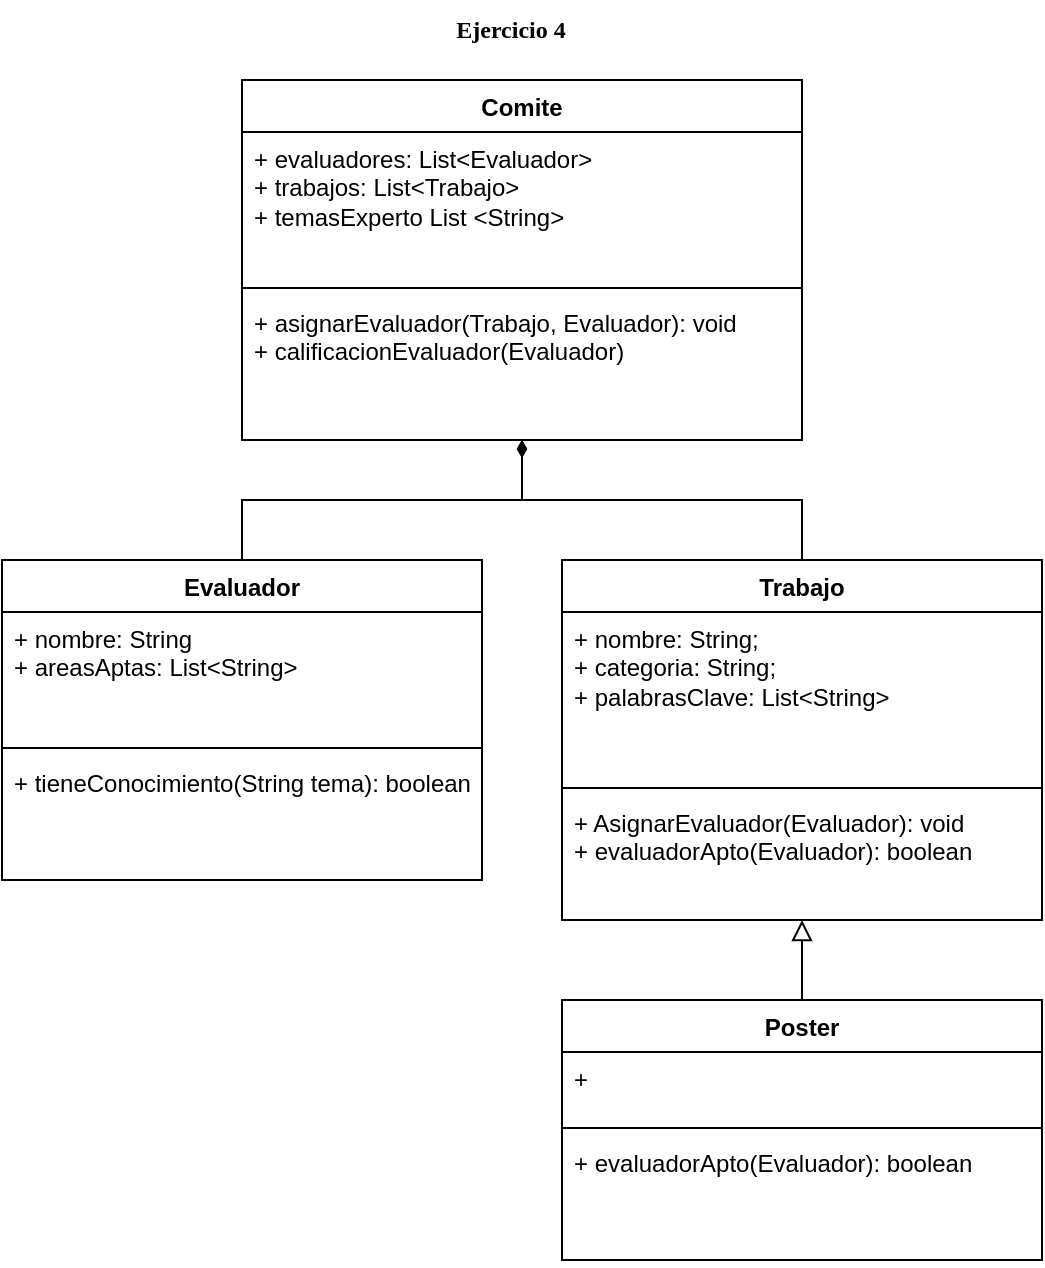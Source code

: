 <mxfile>
    <diagram name="Page-1" id="QhC8ZWOaIxoGck_rYOMK">
        <mxGraphModel dx="542" dy="464" grid="1" gridSize="10" guides="1" tooltips="1" connect="1" arrows="1" fold="1" page="1" pageScale="1" pageWidth="827" pageHeight="1169" background="#ffffff" math="0" shadow="0">
            <root>
                <mxCell id="0"/>
                <mxCell id="1" parent="0"/>
                <mxCell id="HCcWj127M-UJ6GwLGKlq-1" value="Evaluador" style="swimlane;fontStyle=1;align=center;verticalAlign=top;childLayout=stackLayout;horizontal=1;startSize=26;horizontalStack=0;resizeParent=1;resizeParentMax=0;resizeLast=0;collapsible=1;marginBottom=0;whiteSpace=wrap;html=1;" parent="1" vertex="1">
                    <mxGeometry x="120" y="280" width="240" height="160" as="geometry"/>
                </mxCell>
                <mxCell id="HCcWj127M-UJ6GwLGKlq-2" value="+ nombre: String&lt;div&gt;&lt;div&gt;&lt;div&gt;+ areasAptas: List&amp;lt;String&amp;gt;&lt;/div&gt;&lt;div&gt;&lt;br&gt;&lt;/div&gt;&lt;/div&gt;&lt;/div&gt;" style="text;strokeColor=none;fillColor=none;align=left;verticalAlign=top;spacingLeft=4;spacingRight=4;overflow=hidden;rotatable=0;points=[[0,0.5],[1,0.5]];portConstraint=eastwest;whiteSpace=wrap;html=1;" parent="HCcWj127M-UJ6GwLGKlq-1" vertex="1">
                    <mxGeometry y="26" width="240" height="64" as="geometry"/>
                </mxCell>
                <mxCell id="HCcWj127M-UJ6GwLGKlq-3" value="" style="line;strokeWidth=1;fillColor=none;align=left;verticalAlign=middle;spacingTop=-1;spacingLeft=3;spacingRight=3;rotatable=0;labelPosition=right;points=[];portConstraint=eastwest;strokeColor=inherit;" parent="HCcWj127M-UJ6GwLGKlq-1" vertex="1">
                    <mxGeometry y="90" width="240" height="8" as="geometry"/>
                </mxCell>
                <mxCell id="HCcWj127M-UJ6GwLGKlq-4" value="+ tieneConocimiento(String tema): boolean&lt;div&gt;&lt;br&gt;&lt;/div&gt;" style="text;strokeColor=none;fillColor=none;align=left;verticalAlign=top;spacingLeft=4;spacingRight=4;overflow=visible;rotatable=0;points=[[0,0.5],[1,0.5]];portConstraint=eastwest;whiteSpace=wrap;html=1;" parent="HCcWj127M-UJ6GwLGKlq-1" vertex="1">
                    <mxGeometry y="98" width="240" height="62" as="geometry"/>
                </mxCell>
                <mxCell id="HCcWj127M-UJ6GwLGKlq-5" value="Trabajo" style="swimlane;fontStyle=1;align=center;verticalAlign=top;childLayout=stackLayout;horizontal=1;startSize=26;horizontalStack=0;resizeParent=1;resizeParentMax=0;resizeLast=0;collapsible=1;marginBottom=0;whiteSpace=wrap;html=1;" parent="1" vertex="1">
                    <mxGeometry x="400" y="280" width="240" height="180" as="geometry"/>
                </mxCell>
                <mxCell id="HCcWj127M-UJ6GwLGKlq-6" value="+ nombre: String;&lt;div&gt;+ categoria: String;&lt;br&gt;&lt;div&gt;+ palabrasClave: List&amp;lt;String&amp;gt;&lt;/div&gt;&lt;/div&gt;" style="text;strokeColor=none;fillColor=none;align=left;verticalAlign=top;spacingLeft=4;spacingRight=4;overflow=hidden;rotatable=0;points=[[0,0.5],[1,0.5]];portConstraint=eastwest;whiteSpace=wrap;html=1;" parent="HCcWj127M-UJ6GwLGKlq-5" vertex="1">
                    <mxGeometry y="26" width="240" height="84" as="geometry"/>
                </mxCell>
                <mxCell id="HCcWj127M-UJ6GwLGKlq-7" value="" style="line;strokeWidth=1;fillColor=none;align=left;verticalAlign=middle;spacingTop=-1;spacingLeft=3;spacingRight=3;rotatable=0;labelPosition=right;points=[];portConstraint=eastwest;strokeColor=inherit;" parent="HCcWj127M-UJ6GwLGKlq-5" vertex="1">
                    <mxGeometry y="110" width="240" height="8" as="geometry"/>
                </mxCell>
                <mxCell id="HCcWj127M-UJ6GwLGKlq-8" value="&lt;div&gt;&lt;span style=&quot;background-color: initial;&quot;&gt;+ AsignarEvaluador(Evaluador): void&lt;/span&gt;&lt;/div&gt;&lt;div&gt;&lt;span style=&quot;background-color: initial;&quot;&gt;+ evaluadorApto(Evaluador): boolean&lt;/span&gt;&lt;/div&gt;" style="text;strokeColor=none;fillColor=none;align=left;verticalAlign=top;spacingLeft=4;spacingRight=4;overflow=hidden;rotatable=0;points=[[0,0.5],[1,0.5]];portConstraint=eastwest;whiteSpace=wrap;html=1;" parent="HCcWj127M-UJ6GwLGKlq-5" vertex="1">
                    <mxGeometry y="118" width="240" height="62" as="geometry"/>
                </mxCell>
                <mxCell id="9UrXFwLPOhh5BTaENJsO-6" style="edgeStyle=orthogonalEdgeStyle;rounded=0;orthogonalLoop=1;jettySize=auto;html=1;exitX=0.5;exitY=1;exitDx=0;exitDy=0;startArrow=diamondThin;startFill=1;endArrow=none;endFill=0;" parent="1" source="HCcWj127M-UJ6GwLGKlq-9" target="HCcWj127M-UJ6GwLGKlq-1" edge="1">
                    <mxGeometry relative="1" as="geometry"/>
                </mxCell>
                <mxCell id="9UrXFwLPOhh5BTaENJsO-7" style="edgeStyle=orthogonalEdgeStyle;rounded=0;orthogonalLoop=1;jettySize=auto;html=1;exitX=0.5;exitY=1;exitDx=0;exitDy=0;startArrow=diamondThin;startFill=1;endArrow=none;endFill=0;" parent="1" source="HCcWj127M-UJ6GwLGKlq-9" target="HCcWj127M-UJ6GwLGKlq-5" edge="1">
                    <mxGeometry relative="1" as="geometry"/>
                </mxCell>
                <mxCell id="HCcWj127M-UJ6GwLGKlq-9" value="Comite" style="swimlane;fontStyle=1;align=center;verticalAlign=top;childLayout=stackLayout;horizontal=1;startSize=26;horizontalStack=0;resizeParent=1;resizeParentMax=0;resizeLast=0;collapsible=1;marginBottom=0;whiteSpace=wrap;html=1;" parent="1" vertex="1">
                    <mxGeometry x="240" y="40" width="280" height="180" as="geometry"/>
                </mxCell>
                <mxCell id="HCcWj127M-UJ6GwLGKlq-10" value="+ evaluadores: List&amp;lt;Evaluador&amp;gt;&lt;div&gt;+ trabajos: List&amp;lt;Trabajo&amp;gt;&lt;/div&gt;&lt;div&gt;+ temasExperto List &amp;lt;String&amp;gt;&lt;/div&gt;" style="text;strokeColor=none;fillColor=none;align=left;verticalAlign=top;spacingLeft=4;spacingRight=4;overflow=hidden;rotatable=0;points=[[0,0.5],[1,0.5]];portConstraint=eastwest;whiteSpace=wrap;html=1;" parent="HCcWj127M-UJ6GwLGKlq-9" vertex="1">
                    <mxGeometry y="26" width="280" height="74" as="geometry"/>
                </mxCell>
                <mxCell id="HCcWj127M-UJ6GwLGKlq-11" value="" style="line;strokeWidth=1;fillColor=none;align=left;verticalAlign=middle;spacingTop=-1;spacingLeft=3;spacingRight=3;rotatable=0;labelPosition=right;points=[];portConstraint=eastwest;strokeColor=inherit;" parent="HCcWj127M-UJ6GwLGKlq-9" vertex="1">
                    <mxGeometry y="100" width="280" height="8" as="geometry"/>
                </mxCell>
                <mxCell id="HCcWj127M-UJ6GwLGKlq-12" value="&lt;div&gt;+ asignarEvaluador(Trabajo, Evaluador): void&lt;/div&gt;&lt;div&gt;+ calificacionEvaluador(Evaluador)&lt;/div&gt;&lt;div&gt;&lt;br&gt;&lt;/div&gt;" style="text;strokeColor=none;fillColor=none;align=left;verticalAlign=top;spacingLeft=4;spacingRight=4;overflow=hidden;rotatable=0;points=[[0,0.5],[1,0.5]];portConstraint=eastwest;whiteSpace=wrap;html=1;" parent="HCcWj127M-UJ6GwLGKlq-9" vertex="1">
                    <mxGeometry y="108" width="280" height="72" as="geometry"/>
                </mxCell>
                <mxCell id="9UrXFwLPOhh5BTaENJsO-5" style="edgeStyle=orthogonalEdgeStyle;rounded=0;orthogonalLoop=1;jettySize=auto;html=1;entryX=0.5;entryY=1;entryDx=0;entryDy=0;endArrow=block;endFill=0;endSize=8;" parent="1" source="9UrXFwLPOhh5BTaENJsO-1" target="HCcWj127M-UJ6GwLGKlq-5" edge="1">
                    <mxGeometry relative="1" as="geometry"/>
                </mxCell>
                <mxCell id="9UrXFwLPOhh5BTaENJsO-1" value="Poster" style="swimlane;fontStyle=1;align=center;verticalAlign=top;childLayout=stackLayout;horizontal=1;startSize=26;horizontalStack=0;resizeParent=1;resizeParentMax=0;resizeLast=0;collapsible=1;marginBottom=0;whiteSpace=wrap;html=1;" parent="1" vertex="1">
                    <mxGeometry x="400" y="500" width="240" height="130" as="geometry"/>
                </mxCell>
                <mxCell id="9UrXFwLPOhh5BTaENJsO-2" value="+&amp;nbsp;" style="text;strokeColor=none;fillColor=none;align=left;verticalAlign=top;spacingLeft=4;spacingRight=4;overflow=hidden;rotatable=0;points=[[0,0.5],[1,0.5]];portConstraint=eastwest;whiteSpace=wrap;html=1;" parent="9UrXFwLPOhh5BTaENJsO-1" vertex="1">
                    <mxGeometry y="26" width="240" height="34" as="geometry"/>
                </mxCell>
                <mxCell id="9UrXFwLPOhh5BTaENJsO-3" value="" style="line;strokeWidth=1;fillColor=none;align=left;verticalAlign=middle;spacingTop=-1;spacingLeft=3;spacingRight=3;rotatable=0;labelPosition=right;points=[];portConstraint=eastwest;strokeColor=inherit;" parent="9UrXFwLPOhh5BTaENJsO-1" vertex="1">
                    <mxGeometry y="60" width="240" height="8" as="geometry"/>
                </mxCell>
                <mxCell id="9UrXFwLPOhh5BTaENJsO-4" value="+ evaluadorApto(Evaluador): boolean" style="text;strokeColor=none;fillColor=none;align=left;verticalAlign=top;spacingLeft=4;spacingRight=4;overflow=hidden;rotatable=0;points=[[0,0.5],[1,0.5]];portConstraint=eastwest;whiteSpace=wrap;html=1;" parent="9UrXFwLPOhh5BTaENJsO-1" vertex="1">
                    <mxGeometry y="68" width="240" height="62" as="geometry"/>
                </mxCell>
                <mxCell id="2" value="Ejercicio 4" style="text;html=1;align=center;verticalAlign=middle;resizable=0;points=[];autosize=1;strokeColor=none;fillColor=none;fontFamily=Lucida Console;fontStyle=1" vertex="1" parent="1">
                    <mxGeometry x="324" width="100" height="30" as="geometry"/>
                </mxCell>
            </root>
        </mxGraphModel>
    </diagram>
</mxfile>